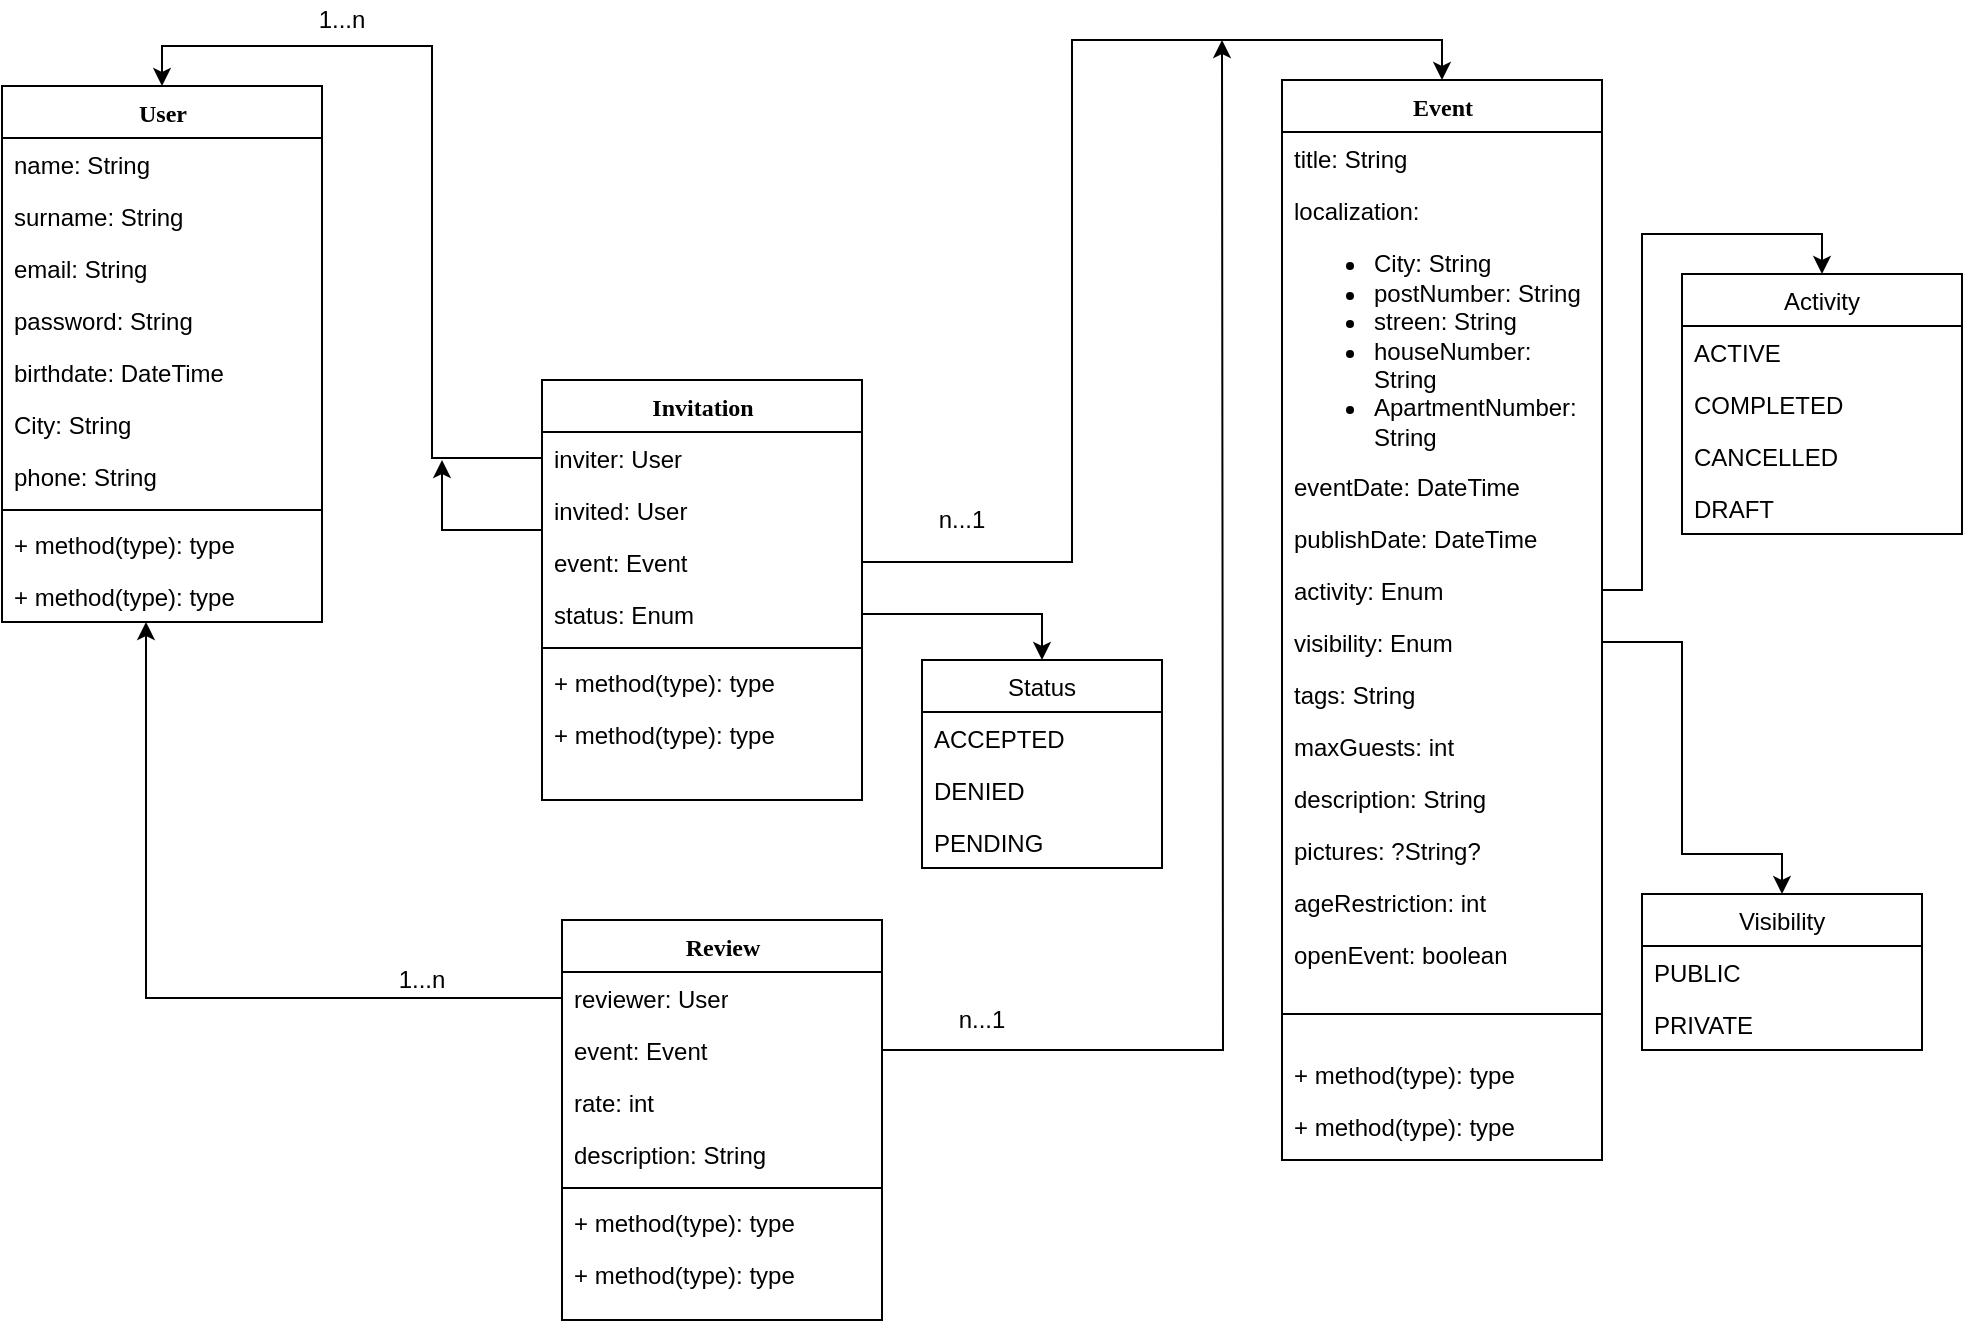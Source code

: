 <mxfile version="14.5.1" type="device"><diagram name="Page-1" id="9f46799a-70d6-7492-0946-bef42562c5a5"><mxGraphModel dx="700" dy="966" grid="1" gridSize="10" guides="1" tooltips="1" connect="1" arrows="1" fold="1" page="1" pageScale="1" pageWidth="1100" pageHeight="850" background="#ffffff" math="0" shadow="0"><root><mxCell id="0"/><mxCell id="1" parent="0"/><mxCell id="78961159f06e98e8-17" value="User" style="swimlane;html=1;fontStyle=1;align=center;verticalAlign=top;childLayout=stackLayout;horizontal=1;startSize=26;horizontalStack=0;resizeParent=1;resizeLast=0;collapsible=1;marginBottom=0;swimlaneFillColor=#ffffff;rounded=0;shadow=0;comic=0;labelBackgroundColor=none;strokeWidth=1;fillColor=none;fontFamily=Verdana;fontSize=12" parent="1" vertex="1"><mxGeometry x="90" y="83" width="160" height="268" as="geometry"/></mxCell><mxCell id="78961159f06e98e8-23" value="name: String" style="text;html=1;strokeColor=none;fillColor=none;align=left;verticalAlign=top;spacingLeft=4;spacingRight=4;whiteSpace=wrap;overflow=hidden;rotatable=0;points=[[0,0.5],[1,0.5]];portConstraint=eastwest;" parent="78961159f06e98e8-17" vertex="1"><mxGeometry y="26" width="160" height="26" as="geometry"/></mxCell><mxCell id="78961159f06e98e8-25" value="surname: String" style="text;html=1;strokeColor=none;fillColor=none;align=left;verticalAlign=top;spacingLeft=4;spacingRight=4;whiteSpace=wrap;overflow=hidden;rotatable=0;points=[[0,0.5],[1,0.5]];portConstraint=eastwest;" parent="78961159f06e98e8-17" vertex="1"><mxGeometry y="52" width="160" height="26" as="geometry"/></mxCell><mxCell id="78961159f06e98e8-26" value="email: String" style="text;html=1;strokeColor=none;fillColor=none;align=left;verticalAlign=top;spacingLeft=4;spacingRight=4;whiteSpace=wrap;overflow=hidden;rotatable=0;points=[[0,0.5],[1,0.5]];portConstraint=eastwest;" parent="78961159f06e98e8-17" vertex="1"><mxGeometry y="78" width="160" height="26" as="geometry"/></mxCell><mxCell id="78961159f06e98e8-24" value="password: String" style="text;html=1;strokeColor=none;fillColor=none;align=left;verticalAlign=top;spacingLeft=4;spacingRight=4;whiteSpace=wrap;overflow=hidden;rotatable=0;points=[[0,0.5],[1,0.5]];portConstraint=eastwest;" parent="78961159f06e98e8-17" vertex="1"><mxGeometry y="104" width="160" height="26" as="geometry"/></mxCell><mxCell id="5B1yxOeJR8cR1YY5RLa0-19" value="birthdate: DateTime" style="text;html=1;strokeColor=none;fillColor=none;align=left;verticalAlign=top;spacingLeft=4;spacingRight=4;whiteSpace=wrap;overflow=hidden;rotatable=0;points=[[0,0.5],[1,0.5]];portConstraint=eastwest;" vertex="1" parent="78961159f06e98e8-17"><mxGeometry y="130" width="160" height="26" as="geometry"/></mxCell><mxCell id="5B1yxOeJR8cR1YY5RLa0-21" value="City: String" style="text;html=1;strokeColor=none;fillColor=none;align=left;verticalAlign=top;spacingLeft=4;spacingRight=4;whiteSpace=wrap;overflow=hidden;rotatable=0;points=[[0,0.5],[1,0.5]];portConstraint=eastwest;" vertex="1" parent="78961159f06e98e8-17"><mxGeometry y="156" width="160" height="26" as="geometry"/></mxCell><mxCell id="5B1yxOeJR8cR1YY5RLa0-22" value="phone: String" style="text;html=1;strokeColor=none;fillColor=none;align=left;verticalAlign=top;spacingLeft=4;spacingRight=4;whiteSpace=wrap;overflow=hidden;rotatable=0;points=[[0,0.5],[1,0.5]];portConstraint=eastwest;" vertex="1" parent="78961159f06e98e8-17"><mxGeometry y="182" width="160" height="26" as="geometry"/></mxCell><mxCell id="78961159f06e98e8-19" value="" style="line;html=1;strokeWidth=1;fillColor=none;align=left;verticalAlign=middle;spacingTop=-1;spacingLeft=3;spacingRight=3;rotatable=0;labelPosition=right;points=[];portConstraint=eastwest;" parent="78961159f06e98e8-17" vertex="1"><mxGeometry y="208" width="160" height="8" as="geometry"/></mxCell><mxCell id="78961159f06e98e8-20" value="+ method(type): type" style="text;html=1;strokeColor=none;fillColor=none;align=left;verticalAlign=top;spacingLeft=4;spacingRight=4;whiteSpace=wrap;overflow=hidden;rotatable=0;points=[[0,0.5],[1,0.5]];portConstraint=eastwest;" parent="78961159f06e98e8-17" vertex="1"><mxGeometry y="216" width="160" height="26" as="geometry"/></mxCell><mxCell id="78961159f06e98e8-27" value="+ method(type): type" style="text;html=1;strokeColor=none;fillColor=none;align=left;verticalAlign=top;spacingLeft=4;spacingRight=4;whiteSpace=wrap;overflow=hidden;rotatable=0;points=[[0,0.5],[1,0.5]];portConstraint=eastwest;" parent="78961159f06e98e8-17" vertex="1"><mxGeometry y="242" width="160" height="26" as="geometry"/></mxCell><mxCell id="5B1yxOeJR8cR1YY5RLa0-23" value="Review" style="swimlane;html=1;fontStyle=1;align=center;verticalAlign=top;childLayout=stackLayout;horizontal=1;startSize=26;horizontalStack=0;resizeParent=1;resizeLast=0;collapsible=1;marginBottom=0;swimlaneFillColor=#ffffff;rounded=0;shadow=0;comic=0;labelBackgroundColor=none;strokeWidth=1;fillColor=none;fontFamily=Verdana;fontSize=12" vertex="1" parent="1"><mxGeometry x="370" y="500" width="160" height="200" as="geometry"/></mxCell><mxCell id="5B1yxOeJR8cR1YY5RLa0-24" value="reviewer: User" style="text;html=1;strokeColor=none;fillColor=none;align=left;verticalAlign=top;spacingLeft=4;spacingRight=4;whiteSpace=wrap;overflow=hidden;rotatable=0;points=[[0,0.5],[1,0.5]];portConstraint=eastwest;" vertex="1" parent="5B1yxOeJR8cR1YY5RLa0-23"><mxGeometry y="26" width="160" height="26" as="geometry"/></mxCell><mxCell id="5B1yxOeJR8cR1YY5RLa0-25" value="event: Event" style="text;html=1;strokeColor=none;fillColor=none;align=left;verticalAlign=top;spacingLeft=4;spacingRight=4;whiteSpace=wrap;overflow=hidden;rotatable=0;points=[[0,0.5],[1,0.5]];portConstraint=eastwest;" vertex="1" parent="5B1yxOeJR8cR1YY5RLa0-23"><mxGeometry y="52" width="160" height="26" as="geometry"/></mxCell><mxCell id="5B1yxOeJR8cR1YY5RLa0-26" value="rate: int" style="text;html=1;strokeColor=none;fillColor=none;align=left;verticalAlign=top;spacingLeft=4;spacingRight=4;whiteSpace=wrap;overflow=hidden;rotatable=0;points=[[0,0.5],[1,0.5]];portConstraint=eastwest;" vertex="1" parent="5B1yxOeJR8cR1YY5RLa0-23"><mxGeometry y="78" width="160" height="26" as="geometry"/></mxCell><mxCell id="5B1yxOeJR8cR1YY5RLa0-27" value="description: String" style="text;html=1;strokeColor=none;fillColor=none;align=left;verticalAlign=top;spacingLeft=4;spacingRight=4;whiteSpace=wrap;overflow=hidden;rotatable=0;points=[[0,0.5],[1,0.5]];portConstraint=eastwest;" vertex="1" parent="5B1yxOeJR8cR1YY5RLa0-23"><mxGeometry y="104" width="160" height="26" as="geometry"/></mxCell><mxCell id="5B1yxOeJR8cR1YY5RLa0-29" value="" style="line;html=1;strokeWidth=1;fillColor=none;align=left;verticalAlign=middle;spacingTop=-1;spacingLeft=3;spacingRight=3;rotatable=0;labelPosition=right;points=[];portConstraint=eastwest;" vertex="1" parent="5B1yxOeJR8cR1YY5RLa0-23"><mxGeometry y="130" width="160" height="8" as="geometry"/></mxCell><mxCell id="5B1yxOeJR8cR1YY5RLa0-30" value="+ method(type): type" style="text;html=1;strokeColor=none;fillColor=none;align=left;verticalAlign=top;spacingLeft=4;spacingRight=4;whiteSpace=wrap;overflow=hidden;rotatable=0;points=[[0,0.5],[1,0.5]];portConstraint=eastwest;" vertex="1" parent="5B1yxOeJR8cR1YY5RLa0-23"><mxGeometry y="138" width="160" height="26" as="geometry"/></mxCell><mxCell id="5B1yxOeJR8cR1YY5RLa0-31" value="+ method(type): type" style="text;html=1;strokeColor=none;fillColor=none;align=left;verticalAlign=top;spacingLeft=4;spacingRight=4;whiteSpace=wrap;overflow=hidden;rotatable=0;points=[[0,0.5],[1,0.5]];portConstraint=eastwest;" vertex="1" parent="5B1yxOeJR8cR1YY5RLa0-23"><mxGeometry y="164" width="160" height="26" as="geometry"/></mxCell><mxCell id="5B1yxOeJR8cR1YY5RLa0-63" value="" style="group" vertex="1" connectable="0" parent="1"><mxGeometry x="360" y="230" width="310" height="210" as="geometry"/></mxCell><mxCell id="5B1yxOeJR8cR1YY5RLa0-10" value="Invitation" style="swimlane;html=1;fontStyle=1;align=center;verticalAlign=top;childLayout=stackLayout;horizontal=1;startSize=26;horizontalStack=0;resizeParent=1;resizeLast=0;collapsible=1;marginBottom=0;swimlaneFillColor=#ffffff;rounded=0;shadow=0;comic=0;labelBackgroundColor=none;strokeWidth=1;fillColor=none;fontFamily=Verdana;fontSize=12" vertex="1" parent="5B1yxOeJR8cR1YY5RLa0-63"><mxGeometry width="160" height="210" as="geometry"/></mxCell><mxCell id="5B1yxOeJR8cR1YY5RLa0-11" value="inviter: User" style="text;html=1;strokeColor=none;fillColor=none;align=left;verticalAlign=top;spacingLeft=4;spacingRight=4;whiteSpace=wrap;overflow=hidden;rotatable=0;points=[[0,0.5],[1,0.5]];portConstraint=eastwest;" vertex="1" parent="5B1yxOeJR8cR1YY5RLa0-10"><mxGeometry y="26" width="160" height="26" as="geometry"/></mxCell><mxCell id="5B1yxOeJR8cR1YY5RLa0-12" value="invited: User" style="text;html=1;strokeColor=none;fillColor=none;align=left;verticalAlign=top;spacingLeft=4;spacingRight=4;whiteSpace=wrap;overflow=hidden;rotatable=0;points=[[0,0.5],[1,0.5]];portConstraint=eastwest;" vertex="1" parent="5B1yxOeJR8cR1YY5RLa0-10"><mxGeometry y="52" width="160" height="26" as="geometry"/></mxCell><mxCell id="5B1yxOeJR8cR1YY5RLa0-13" value="event: Event" style="text;html=1;strokeColor=none;fillColor=none;align=left;verticalAlign=top;spacingLeft=4;spacingRight=4;whiteSpace=wrap;overflow=hidden;rotatable=0;points=[[0,0.5],[1,0.5]];portConstraint=eastwest;" vertex="1" parent="5B1yxOeJR8cR1YY5RLa0-10"><mxGeometry y="78" width="160" height="26" as="geometry"/></mxCell><mxCell id="5B1yxOeJR8cR1YY5RLa0-14" value="status: Enum" style="text;html=1;strokeColor=none;fillColor=none;align=left;verticalAlign=top;spacingLeft=4;spacingRight=4;whiteSpace=wrap;overflow=hidden;rotatable=0;points=[[0,0.5],[1,0.5]];portConstraint=eastwest;" vertex="1" parent="5B1yxOeJR8cR1YY5RLa0-10"><mxGeometry y="104" width="160" height="26" as="geometry"/></mxCell><mxCell id="5B1yxOeJR8cR1YY5RLa0-16" value="" style="line;html=1;strokeWidth=1;fillColor=none;align=left;verticalAlign=middle;spacingTop=-1;spacingLeft=3;spacingRight=3;rotatable=0;labelPosition=right;points=[];portConstraint=eastwest;" vertex="1" parent="5B1yxOeJR8cR1YY5RLa0-10"><mxGeometry y="130" width="160" height="8" as="geometry"/></mxCell><mxCell id="5B1yxOeJR8cR1YY5RLa0-17" value="+ method(type): type" style="text;html=1;strokeColor=none;fillColor=none;align=left;verticalAlign=top;spacingLeft=4;spacingRight=4;whiteSpace=wrap;overflow=hidden;rotatable=0;points=[[0,0.5],[1,0.5]];portConstraint=eastwest;" vertex="1" parent="5B1yxOeJR8cR1YY5RLa0-10"><mxGeometry y="138" width="160" height="26" as="geometry"/></mxCell><mxCell id="5B1yxOeJR8cR1YY5RLa0-18" value="+ method(type): type" style="text;html=1;strokeColor=none;fillColor=none;align=left;verticalAlign=top;spacingLeft=4;spacingRight=4;whiteSpace=wrap;overflow=hidden;rotatable=0;points=[[0,0.5],[1,0.5]];portConstraint=eastwest;" vertex="1" parent="5B1yxOeJR8cR1YY5RLa0-10"><mxGeometry y="164" width="160" height="26" as="geometry"/></mxCell><mxCell id="5B1yxOeJR8cR1YY5RLa0-43" value="Status" style="swimlane;fontStyle=0;childLayout=stackLayout;horizontal=1;startSize=26;fillColor=none;horizontalStack=0;resizeParent=1;resizeParentMax=0;resizeLast=0;collapsible=1;marginBottom=0;" vertex="1" parent="5B1yxOeJR8cR1YY5RLa0-63"><mxGeometry x="190" y="140" width="120" height="104" as="geometry"/></mxCell><mxCell id="5B1yxOeJR8cR1YY5RLa0-44" value="ACCEPTED" style="text;strokeColor=none;fillColor=none;align=left;verticalAlign=top;spacingLeft=4;spacingRight=4;overflow=hidden;rotatable=0;points=[[0,0.5],[1,0.5]];portConstraint=eastwest;" vertex="1" parent="5B1yxOeJR8cR1YY5RLa0-43"><mxGeometry y="26" width="120" height="26" as="geometry"/></mxCell><mxCell id="5B1yxOeJR8cR1YY5RLa0-45" value="DENIED" style="text;strokeColor=none;fillColor=none;align=left;verticalAlign=top;spacingLeft=4;spacingRight=4;overflow=hidden;rotatable=0;points=[[0,0.5],[1,0.5]];portConstraint=eastwest;" vertex="1" parent="5B1yxOeJR8cR1YY5RLa0-43"><mxGeometry y="52" width="120" height="26" as="geometry"/></mxCell><mxCell id="5B1yxOeJR8cR1YY5RLa0-46" value="PENDING" style="text;strokeColor=none;fillColor=none;align=left;verticalAlign=top;spacingLeft=4;spacingRight=4;overflow=hidden;rotatable=0;points=[[0,0.5],[1,0.5]];portConstraint=eastwest;" vertex="1" parent="5B1yxOeJR8cR1YY5RLa0-43"><mxGeometry y="78" width="120" height="26" as="geometry"/></mxCell><mxCell id="5B1yxOeJR8cR1YY5RLa0-47" style="edgeStyle=orthogonalEdgeStyle;rounded=0;orthogonalLoop=1;jettySize=auto;html=1;exitX=1;exitY=0.5;exitDx=0;exitDy=0;entryX=0.5;entryY=0;entryDx=0;entryDy=0;" edge="1" parent="5B1yxOeJR8cR1YY5RLa0-63" source="5B1yxOeJR8cR1YY5RLa0-14" target="5B1yxOeJR8cR1YY5RLa0-43"><mxGeometry relative="1" as="geometry"/></mxCell><mxCell id="5B1yxOeJR8cR1YY5RLa0-75" value="n...1" style="text;html=1;strokeColor=none;fillColor=none;align=center;verticalAlign=middle;whiteSpace=wrap;rounded=0;" vertex="1" parent="5B1yxOeJR8cR1YY5RLa0-63"><mxGeometry x="190" y="60" width="40" height="20" as="geometry"/></mxCell><mxCell id="5B1yxOeJR8cR1YY5RLa0-64" value="" style="group" vertex="1" connectable="0" parent="1"><mxGeometry x="730" y="80" width="340" height="562" as="geometry"/></mxCell><mxCell id="5B1yxOeJR8cR1YY5RLa0-1" value="Event" style="swimlane;html=1;fontStyle=1;align=center;verticalAlign=top;childLayout=stackLayout;horizontal=1;startSize=26;horizontalStack=0;resizeParent=1;resizeLast=0;collapsible=1;marginBottom=0;swimlaneFillColor=#ffffff;rounded=0;shadow=0;comic=0;labelBackgroundColor=none;strokeWidth=1;fillColor=none;fontFamily=Verdana;fontSize=12" vertex="1" parent="5B1yxOeJR8cR1YY5RLa0-64"><mxGeometry width="160" height="540" as="geometry"/></mxCell><mxCell id="5B1yxOeJR8cR1YY5RLa0-2" value="title: String" style="text;html=1;strokeColor=none;fillColor=none;align=left;verticalAlign=top;spacingLeft=4;spacingRight=4;whiteSpace=wrap;overflow=hidden;rotatable=0;points=[[0,0.5],[1,0.5]];portConstraint=eastwest;" vertex="1" parent="5B1yxOeJR8cR1YY5RLa0-1"><mxGeometry y="26" width="160" height="26" as="geometry"/></mxCell><mxCell id="5B1yxOeJR8cR1YY5RLa0-3" value="localization:&lt;br&gt;&lt;ul&gt;&lt;li&gt;City: String&lt;/li&gt;&lt;li&gt;postNumber: String&lt;/li&gt;&lt;li&gt;streen: String&lt;/li&gt;&lt;li&gt;houseNumber: String&lt;/li&gt;&lt;li&gt;ApartmentNumber: String&lt;/li&gt;&lt;/ul&gt;" style="text;html=1;strokeColor=none;fillColor=none;align=left;verticalAlign=top;spacingLeft=4;spacingRight=4;whiteSpace=wrap;overflow=hidden;rotatable=0;points=[[0,0.5],[1,0.5]];portConstraint=eastwest;" vertex="1" parent="5B1yxOeJR8cR1YY5RLa0-1"><mxGeometry y="52" width="160" height="138" as="geometry"/></mxCell><mxCell id="5B1yxOeJR8cR1YY5RLa0-4" value="eventDate: DateTime" style="text;html=1;strokeColor=none;fillColor=none;align=left;verticalAlign=top;spacingLeft=4;spacingRight=4;whiteSpace=wrap;overflow=hidden;rotatable=0;points=[[0,0.5],[1,0.5]];portConstraint=eastwest;" vertex="1" parent="5B1yxOeJR8cR1YY5RLa0-1"><mxGeometry y="190" width="160" height="26" as="geometry"/></mxCell><mxCell id="5B1yxOeJR8cR1YY5RLa0-5" value="publishDate: DateTime" style="text;html=1;strokeColor=none;fillColor=none;align=left;verticalAlign=top;spacingLeft=4;spacingRight=4;whiteSpace=wrap;overflow=hidden;rotatable=0;points=[[0,0.5],[1,0.5]];portConstraint=eastwest;" vertex="1" parent="5B1yxOeJR8cR1YY5RLa0-1"><mxGeometry y="216" width="160" height="26" as="geometry"/></mxCell><mxCell id="5B1yxOeJR8cR1YY5RLa0-33" value="activity: Enum" style="text;html=1;strokeColor=none;fillColor=none;align=left;verticalAlign=top;spacingLeft=4;spacingRight=4;whiteSpace=wrap;overflow=hidden;rotatable=0;points=[[0,0.5],[1,0.5]];portConstraint=eastwest;" vertex="1" parent="5B1yxOeJR8cR1YY5RLa0-1"><mxGeometry y="242" width="160" height="26" as="geometry"/></mxCell><mxCell id="5B1yxOeJR8cR1YY5RLa0-34" value="visibility: Enum" style="text;html=1;strokeColor=none;fillColor=none;align=left;verticalAlign=top;spacingLeft=4;spacingRight=4;whiteSpace=wrap;overflow=hidden;rotatable=0;points=[[0,0.5],[1,0.5]];portConstraint=eastwest;" vertex="1" parent="5B1yxOeJR8cR1YY5RLa0-1"><mxGeometry y="268" width="160" height="26" as="geometry"/></mxCell><mxCell id="5B1yxOeJR8cR1YY5RLa0-35" value="tags: String" style="text;html=1;strokeColor=none;fillColor=none;align=left;verticalAlign=top;spacingLeft=4;spacingRight=4;whiteSpace=wrap;overflow=hidden;rotatable=0;points=[[0,0.5],[1,0.5]];portConstraint=eastwest;" vertex="1" parent="5B1yxOeJR8cR1YY5RLa0-1"><mxGeometry y="294" width="160" height="26" as="geometry"/></mxCell><mxCell id="5B1yxOeJR8cR1YY5RLa0-37" value="maxGuests: int" style="text;html=1;strokeColor=none;fillColor=none;align=left;verticalAlign=top;spacingLeft=4;spacingRight=4;whiteSpace=wrap;overflow=hidden;rotatable=0;points=[[0,0.5],[1,0.5]];portConstraint=eastwest;" vertex="1" parent="5B1yxOeJR8cR1YY5RLa0-1"><mxGeometry y="320" width="160" height="26" as="geometry"/></mxCell><mxCell id="5B1yxOeJR8cR1YY5RLa0-38" value="description: String" style="text;html=1;strokeColor=none;fillColor=none;align=left;verticalAlign=top;spacingLeft=4;spacingRight=4;whiteSpace=wrap;overflow=hidden;rotatable=0;points=[[0,0.5],[1,0.5]];portConstraint=eastwest;" vertex="1" parent="5B1yxOeJR8cR1YY5RLa0-1"><mxGeometry y="346" width="160" height="26" as="geometry"/></mxCell><mxCell id="5B1yxOeJR8cR1YY5RLa0-39" value="pictures: ?String?" style="text;html=1;strokeColor=none;fillColor=none;align=left;verticalAlign=top;spacingLeft=4;spacingRight=4;whiteSpace=wrap;overflow=hidden;rotatable=0;points=[[0,0.5],[1,0.5]];portConstraint=eastwest;" vertex="1" parent="5B1yxOeJR8cR1YY5RLa0-1"><mxGeometry y="372" width="160" height="26" as="geometry"/></mxCell><mxCell id="5B1yxOeJR8cR1YY5RLa0-40" value="ageRestriction: int" style="text;html=1;strokeColor=none;fillColor=none;align=left;verticalAlign=top;spacingLeft=4;spacingRight=4;whiteSpace=wrap;overflow=hidden;rotatable=0;points=[[0,0.5],[1,0.5]];portConstraint=eastwest;" vertex="1" parent="5B1yxOeJR8cR1YY5RLa0-1"><mxGeometry y="398" width="160" height="26" as="geometry"/></mxCell><mxCell id="5B1yxOeJR8cR1YY5RLa0-41" value="openEvent: boolean" style="text;html=1;strokeColor=none;fillColor=none;align=left;verticalAlign=top;spacingLeft=4;spacingRight=4;whiteSpace=wrap;overflow=hidden;rotatable=0;points=[[0,0.5],[1,0.5]];portConstraint=eastwest;" vertex="1" parent="5B1yxOeJR8cR1YY5RLa0-1"><mxGeometry y="424" width="160" height="26" as="geometry"/></mxCell><mxCell id="5B1yxOeJR8cR1YY5RLa0-7" value="" style="line;html=1;strokeWidth=1;fillColor=none;align=left;verticalAlign=middle;spacingTop=-1;spacingLeft=3;spacingRight=3;rotatable=0;labelPosition=right;points=[];portConstraint=eastwest;" vertex="1" parent="5B1yxOeJR8cR1YY5RLa0-1"><mxGeometry y="450" width="160" height="34" as="geometry"/></mxCell><mxCell id="5B1yxOeJR8cR1YY5RLa0-8" value="+ method(type): type" style="text;html=1;strokeColor=none;fillColor=none;align=left;verticalAlign=top;spacingLeft=4;spacingRight=4;whiteSpace=wrap;overflow=hidden;rotatable=0;points=[[0,0.5],[1,0.5]];portConstraint=eastwest;" vertex="1" parent="5B1yxOeJR8cR1YY5RLa0-1"><mxGeometry y="484" width="160" height="26" as="geometry"/></mxCell><mxCell id="5B1yxOeJR8cR1YY5RLa0-9" value="+ method(type): type" style="text;html=1;strokeColor=none;fillColor=none;align=left;verticalAlign=top;spacingLeft=4;spacingRight=4;whiteSpace=wrap;overflow=hidden;rotatable=0;points=[[0,0.5],[1,0.5]];portConstraint=eastwest;" vertex="1" parent="5B1yxOeJR8cR1YY5RLa0-1"><mxGeometry y="510" width="160" height="26" as="geometry"/></mxCell><mxCell id="5B1yxOeJR8cR1YY5RLa0-48" value="Activity" style="swimlane;fontStyle=0;childLayout=stackLayout;horizontal=1;startSize=26;fillColor=none;horizontalStack=0;resizeParent=1;resizeParentMax=0;resizeLast=0;collapsible=1;marginBottom=0;" vertex="1" parent="5B1yxOeJR8cR1YY5RLa0-64"><mxGeometry x="200" y="97" width="140" height="130" as="geometry"/></mxCell><mxCell id="5B1yxOeJR8cR1YY5RLa0-49" value="ACTIVE" style="text;strokeColor=none;fillColor=none;align=left;verticalAlign=top;spacingLeft=4;spacingRight=4;overflow=hidden;rotatable=0;points=[[0,0.5],[1,0.5]];portConstraint=eastwest;" vertex="1" parent="5B1yxOeJR8cR1YY5RLa0-48"><mxGeometry y="26" width="140" height="26" as="geometry"/></mxCell><mxCell id="5B1yxOeJR8cR1YY5RLa0-50" value="COMPLETED" style="text;strokeColor=none;fillColor=none;align=left;verticalAlign=top;spacingLeft=4;spacingRight=4;overflow=hidden;rotatable=0;points=[[0,0.5],[1,0.5]];portConstraint=eastwest;" vertex="1" parent="5B1yxOeJR8cR1YY5RLa0-48"><mxGeometry y="52" width="140" height="26" as="geometry"/></mxCell><mxCell id="5B1yxOeJR8cR1YY5RLa0-51" value="CANCELLED" style="text;strokeColor=none;fillColor=none;align=left;verticalAlign=top;spacingLeft=4;spacingRight=4;overflow=hidden;rotatable=0;points=[[0,0.5],[1,0.5]];portConstraint=eastwest;" vertex="1" parent="5B1yxOeJR8cR1YY5RLa0-48"><mxGeometry y="78" width="140" height="26" as="geometry"/></mxCell><mxCell id="5B1yxOeJR8cR1YY5RLa0-60" value="DRAFT" style="text;strokeColor=none;fillColor=none;align=left;verticalAlign=top;spacingLeft=4;spacingRight=4;overflow=hidden;rotatable=0;points=[[0,0.5],[1,0.5]];portConstraint=eastwest;" vertex="1" parent="5B1yxOeJR8cR1YY5RLa0-48"><mxGeometry y="104" width="140" height="26" as="geometry"/></mxCell><mxCell id="5B1yxOeJR8cR1YY5RLa0-52" value="Visibility" style="swimlane;fontStyle=0;childLayout=stackLayout;horizontal=1;startSize=26;fillColor=none;horizontalStack=0;resizeParent=1;resizeParentMax=0;resizeLast=0;collapsible=1;marginBottom=0;" vertex="1" parent="5B1yxOeJR8cR1YY5RLa0-64"><mxGeometry x="180" y="407" width="140" height="78" as="geometry"/></mxCell><mxCell id="5B1yxOeJR8cR1YY5RLa0-53" value="PUBLIC" style="text;strokeColor=none;fillColor=none;align=left;verticalAlign=top;spacingLeft=4;spacingRight=4;overflow=hidden;rotatable=0;points=[[0,0.5],[1,0.5]];portConstraint=eastwest;" vertex="1" parent="5B1yxOeJR8cR1YY5RLa0-52"><mxGeometry y="26" width="140" height="26" as="geometry"/></mxCell><mxCell id="5B1yxOeJR8cR1YY5RLa0-54" value="PRIVATE" style="text;strokeColor=none;fillColor=none;align=left;verticalAlign=top;spacingLeft=4;spacingRight=4;overflow=hidden;rotatable=0;points=[[0,0.5],[1,0.5]];portConstraint=eastwest;" vertex="1" parent="5B1yxOeJR8cR1YY5RLa0-52"><mxGeometry y="52" width="140" height="26" as="geometry"/></mxCell><mxCell id="5B1yxOeJR8cR1YY5RLa0-61" style="edgeStyle=orthogonalEdgeStyle;rounded=0;orthogonalLoop=1;jettySize=auto;html=1;exitX=1;exitY=0.5;exitDx=0;exitDy=0;entryX=0.5;entryY=0;entryDx=0;entryDy=0;" edge="1" parent="5B1yxOeJR8cR1YY5RLa0-64" source="5B1yxOeJR8cR1YY5RLa0-33" target="5B1yxOeJR8cR1YY5RLa0-48"><mxGeometry relative="1" as="geometry"/></mxCell><mxCell id="5B1yxOeJR8cR1YY5RLa0-62" style="edgeStyle=orthogonalEdgeStyle;rounded=0;orthogonalLoop=1;jettySize=auto;html=1;exitX=1;exitY=0.5;exitDx=0;exitDy=0;entryX=0.5;entryY=0;entryDx=0;entryDy=0;" edge="1" parent="5B1yxOeJR8cR1YY5RLa0-64" source="5B1yxOeJR8cR1YY5RLa0-34" target="5B1yxOeJR8cR1YY5RLa0-52"><mxGeometry relative="1" as="geometry"><Array as="points"><mxPoint x="200" y="281"/><mxPoint x="200" y="387"/><mxPoint x="250" y="387"/></Array></mxGeometry></mxCell><mxCell id="5B1yxOeJR8cR1YY5RLa0-68" style="edgeStyle=orthogonalEdgeStyle;rounded=0;orthogonalLoop=1;jettySize=auto;html=1;exitX=0;exitY=0.5;exitDx=0;exitDy=0;entryX=0.5;entryY=0;entryDx=0;entryDy=0;" edge="1" parent="1" source="5B1yxOeJR8cR1YY5RLa0-11" target="78961159f06e98e8-17"><mxGeometry relative="1" as="geometry"/></mxCell><mxCell id="5B1yxOeJR8cR1YY5RLa0-69" style="edgeStyle=orthogonalEdgeStyle;rounded=0;orthogonalLoop=1;jettySize=auto;html=1;exitX=0;exitY=0.5;exitDx=0;exitDy=0;" edge="1" parent="1" source="5B1yxOeJR8cR1YY5RLa0-12"><mxGeometry relative="1" as="geometry"><mxPoint x="310" y="270" as="targetPoint"/><Array as="points"><mxPoint x="360" y="305"/><mxPoint x="310" y="305"/></Array></mxGeometry></mxCell><mxCell id="5B1yxOeJR8cR1YY5RLa0-70" style="edgeStyle=orthogonalEdgeStyle;rounded=0;orthogonalLoop=1;jettySize=auto;html=1;exitX=1;exitY=0.5;exitDx=0;exitDy=0;entryX=0.5;entryY=0;entryDx=0;entryDy=0;" edge="1" parent="1" source="5B1yxOeJR8cR1YY5RLa0-13" target="5B1yxOeJR8cR1YY5RLa0-1"><mxGeometry relative="1" as="geometry"/></mxCell><mxCell id="5B1yxOeJR8cR1YY5RLa0-71" style="edgeStyle=orthogonalEdgeStyle;rounded=0;orthogonalLoop=1;jettySize=auto;html=1;exitX=0;exitY=0.5;exitDx=0;exitDy=0;entryX=0.45;entryY=1;entryDx=0;entryDy=0;entryPerimeter=0;" edge="1" parent="1" source="5B1yxOeJR8cR1YY5RLa0-24" target="78961159f06e98e8-27"><mxGeometry relative="1" as="geometry"/></mxCell><mxCell id="5B1yxOeJR8cR1YY5RLa0-72" style="edgeStyle=orthogonalEdgeStyle;rounded=0;orthogonalLoop=1;jettySize=auto;html=1;exitX=1;exitY=0.5;exitDx=0;exitDy=0;" edge="1" parent="1" source="5B1yxOeJR8cR1YY5RLa0-25"><mxGeometry relative="1" as="geometry"><mxPoint x="700" y="60" as="targetPoint"/></mxGeometry></mxCell><mxCell id="5B1yxOeJR8cR1YY5RLa0-106" value="1...n" style="text;html=1;strokeColor=none;fillColor=none;align=center;verticalAlign=middle;whiteSpace=wrap;rounded=0;" vertex="1" parent="1"><mxGeometry x="240" y="40" width="40" height="20" as="geometry"/></mxCell><mxCell id="5B1yxOeJR8cR1YY5RLa0-107" value="n...1" style="text;html=1;strokeColor=none;fillColor=none;align=center;verticalAlign=middle;whiteSpace=wrap;rounded=0;" vertex="1" parent="1"><mxGeometry x="560" y="540" width="40" height="20" as="geometry"/></mxCell><mxCell id="5B1yxOeJR8cR1YY5RLa0-108" value="1...n" style="text;html=1;strokeColor=none;fillColor=none;align=center;verticalAlign=middle;whiteSpace=wrap;rounded=0;" vertex="1" parent="1"><mxGeometry x="280" y="520" width="40" height="20" as="geometry"/></mxCell></root></mxGraphModel></diagram></mxfile>